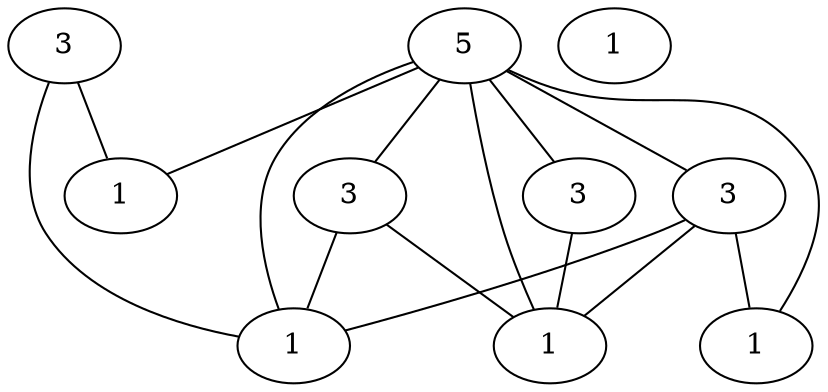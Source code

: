 graph {
1 [label="1"]
2 [label="1"]
3 [label="3"]
4 [label="1"]
5 [label="1"]
6 [label="3"]
7 [label="3"]
8 [label="3"]
9 [label="1"]
10 [label="5"]
  3 -- 1
  6 -- 5
  6 -- 1
  7 -- 2
  7 -- 5
  8 -- 1
  8 -- 4
  8 -- 5
  10 -- 1
  10 -- 2
  10 -- 8
  10 -- 3
  10 -- 4
  10 -- 5
  10 -- 6
}
